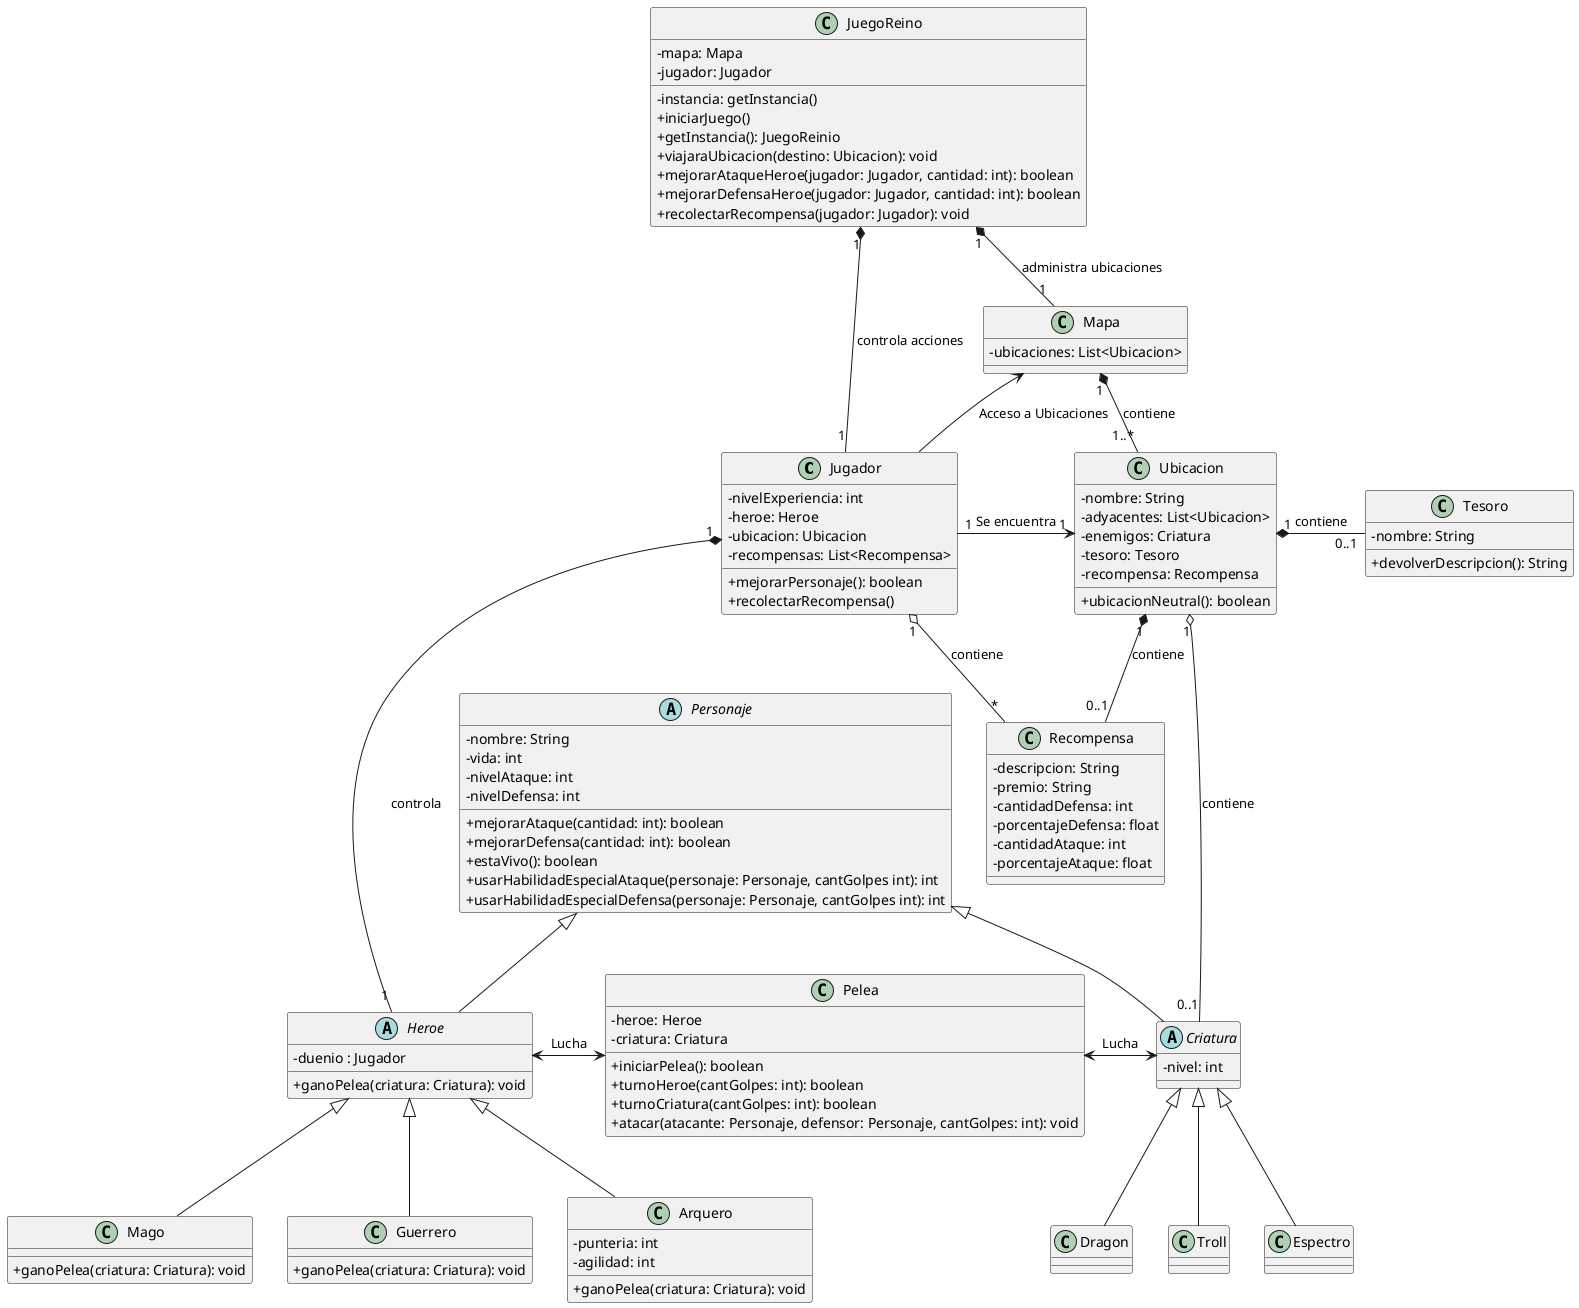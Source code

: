 @startuml reinoEncantado
skinparam classAttributeIconSize 0

class Jugador{
- nivelExperiencia: int
- heroe: Heroe
- ubicacion: Ubicacion
- recompensas: List<Recompensa>
+ mejorarPersonaje(): boolean
+ recolectarRecompensa()
}

abstract class Personaje{
- nombre: String
- vida: int
- nivelAtaque: int
- nivelDefensa: int
+ mejorarAtaque(cantidad: int): boolean
+ mejorarDefensa(cantidad: int): boolean
+ estaVivo(): boolean
+ usarHabilidadEspecialAtaque(personaje: Personaje, cantGolpes int): int
+ usarHabilidadEspecialDefensa(personaje: Personaje, cantGolpes int): int
}

abstract class Heroe{
- duenio : Jugador
+ ganoPelea(criatura: Criatura): void
}

abstract class Criatura{
- nivel: int
}

class Mago{
+ ganoPelea(criatura: Criatura): void
}

class Guerrero{
+ ganoPelea(criatura: Criatura): void
}

class Arquero{
- punteria: int
- agilidad: int
+ ganoPelea(criatura: Criatura): void
}

class Dragon{
}

class Troll{
}

class Espectro{
}

class Pelea{
-heroe: Heroe
-criatura: Criatura
+ iniciarPelea(): boolean
+ turnoHeroe(cantGolpes: int): boolean
+ turnoCriatura(cantGolpes: int): boolean
+ atacar(atacante: Personaje, defensor: Personaje, cantGolpes: int): void
}

class Mapa{
- ubicaciones: List<Ubicacion>
}

class Ubicacion{
- nombre: String
- adyacentes: List<Ubicacion>
- enemigos: Criatura
- tesoro: Tesoro
- recompensa: Recompensa
+ ubicacionNeutral(): boolean
}

class Recompensa {
- descripcion: String
- premio: String
- cantidadDefensa: int
- porcentajeDefensa: float
- cantidadAtaque: int
- porcentajeAtaque: float
}

class Tesoro{
- nombre: String
+ devolverDescripcion(): String
}

class JuegoReino {
- instancia: getInstancia()
- mapa: Mapa
- jugador: Jugador
+ iniciarJuego()
+ getInstancia(): JuegoReinio
+ viajaraUbicacion(destino: Ubicacion): void
+ mejorarAtaqueHeroe(jugador: Jugador, cantidad: int): boolean
+ mejorarDefensaHeroe(jugador: Jugador, cantidad: int): boolean
+ recolectarRecompensa(jugador: Jugador): void
}


Jugador "1" *--- "1" Heroe: controla
Personaje <|-- Heroe
Personaje <|-- Criatura
Heroe <|-- Arquero
Heroe <|-- Mago
Heroe <|-- Guerrero
Criatura <|-- Dragon
Criatura <|-- Troll
Criatura <|-- Espectro
Heroe <-> Pelea: Lucha
Pelea <-> Criatura: Lucha
Mapa <-- Jugador: Acceso a Ubicaciones
Jugador "1" -> "1" Ubicacion: Se encuentra
Mapa "1" *- "1..*" Ubicacion: contiene
Ubicacion "1" o--- "0..1" Criatura: contiene
Ubicacion "1" *- "0..1" Tesoro: contiene
Ubicacion "1" *- "0..1" Recompensa: contiene
Jugador "1" o-- "*" Recompensa: contiene
JuegoReino "1" *-- "1" Jugador: controla acciones
JuegoReino "1" *-- "1" Mapa: administra ubicaciones

@enduml
